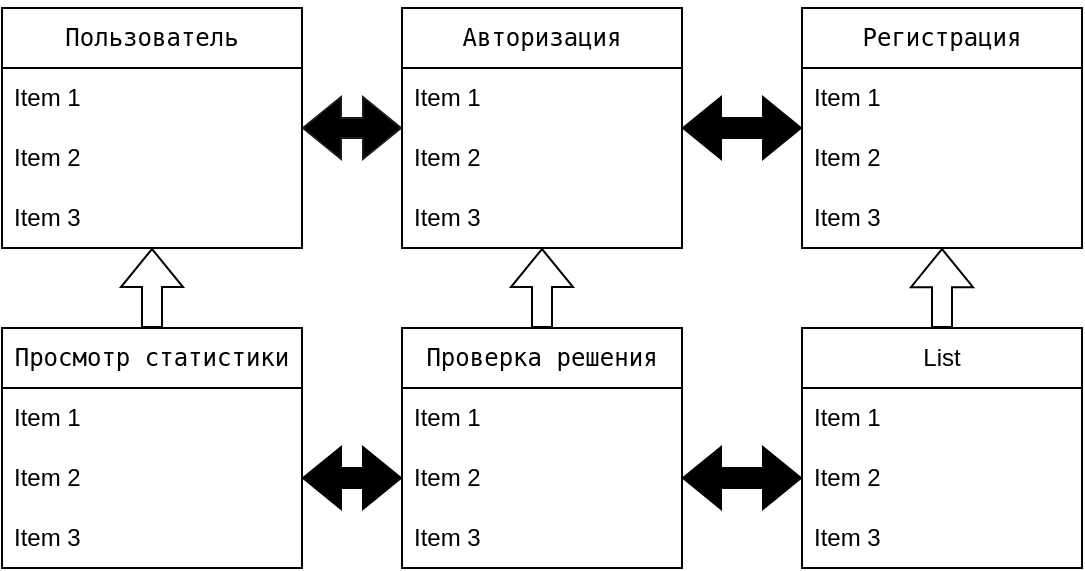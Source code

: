 <mxfile version="26.0.14">
  <diagram name="Страница — 1" id="rIf_CN8foeOAUnAc3CgB">
    <mxGraphModel dx="1194" dy="793" grid="1" gridSize="10" guides="1" tooltips="1" connect="1" arrows="1" fold="1" page="1" pageScale="1" pageWidth="827" pageHeight="1169" math="0" shadow="0">
      <root>
        <mxCell id="0" />
        <mxCell id="1" parent="0" />
        <mxCell id="bqQRxdBusR6Sodr38Yfm-1" value="&lt;pre&gt;Пользователь&lt;/pre&gt;" style="swimlane;fontStyle=0;childLayout=stackLayout;horizontal=1;startSize=30;horizontalStack=0;resizeParent=1;resizeParentMax=0;resizeLast=0;collapsible=1;marginBottom=0;whiteSpace=wrap;html=1;" vertex="1" parent="1">
          <mxGeometry x="40" y="160" width="150" height="120" as="geometry" />
        </mxCell>
        <mxCell id="bqQRxdBusR6Sodr38Yfm-2" value="Item 1" style="text;strokeColor=none;fillColor=none;align=left;verticalAlign=middle;spacingLeft=4;spacingRight=4;overflow=hidden;points=[[0,0.5],[1,0.5]];portConstraint=eastwest;rotatable=0;whiteSpace=wrap;html=1;" vertex="1" parent="bqQRxdBusR6Sodr38Yfm-1">
          <mxGeometry y="30" width="150" height="30" as="geometry" />
        </mxCell>
        <mxCell id="bqQRxdBusR6Sodr38Yfm-3" value="Item 2" style="text;strokeColor=none;fillColor=none;align=left;verticalAlign=middle;spacingLeft=4;spacingRight=4;overflow=hidden;points=[[0,0.5],[1,0.5]];portConstraint=eastwest;rotatable=0;whiteSpace=wrap;html=1;" vertex="1" parent="bqQRxdBusR6Sodr38Yfm-1">
          <mxGeometry y="60" width="150" height="30" as="geometry" />
        </mxCell>
        <mxCell id="bqQRxdBusR6Sodr38Yfm-4" value="Item 3" style="text;strokeColor=none;fillColor=none;align=left;verticalAlign=middle;spacingLeft=4;spacingRight=4;overflow=hidden;points=[[0,0.5],[1,0.5]];portConstraint=eastwest;rotatable=0;whiteSpace=wrap;html=1;" vertex="1" parent="bqQRxdBusR6Sodr38Yfm-1">
          <mxGeometry y="90" width="150" height="30" as="geometry" />
        </mxCell>
        <mxCell id="bqQRxdBusR6Sodr38Yfm-6" value="&lt;pre&gt;Авторизация&lt;/pre&gt;" style="swimlane;fontStyle=0;childLayout=stackLayout;horizontal=1;startSize=30;horizontalStack=0;resizeParent=1;resizeParentMax=0;resizeLast=0;collapsible=1;marginBottom=0;whiteSpace=wrap;html=1;" vertex="1" parent="1">
          <mxGeometry x="240" y="160" width="140" height="120" as="geometry" />
        </mxCell>
        <mxCell id="bqQRxdBusR6Sodr38Yfm-7" value="Item 1" style="text;strokeColor=none;fillColor=none;align=left;verticalAlign=middle;spacingLeft=4;spacingRight=4;overflow=hidden;points=[[0,0.5],[1,0.5]];portConstraint=eastwest;rotatable=0;whiteSpace=wrap;html=1;" vertex="1" parent="bqQRxdBusR6Sodr38Yfm-6">
          <mxGeometry y="30" width="140" height="30" as="geometry" />
        </mxCell>
        <mxCell id="bqQRxdBusR6Sodr38Yfm-8" value="Item 2" style="text;strokeColor=none;fillColor=none;align=left;verticalAlign=middle;spacingLeft=4;spacingRight=4;overflow=hidden;points=[[0,0.5],[1,0.5]];portConstraint=eastwest;rotatable=0;whiteSpace=wrap;html=1;" vertex="1" parent="bqQRxdBusR6Sodr38Yfm-6">
          <mxGeometry y="60" width="140" height="30" as="geometry" />
        </mxCell>
        <mxCell id="bqQRxdBusR6Sodr38Yfm-9" value="Item 3" style="text;strokeColor=none;fillColor=none;align=left;verticalAlign=middle;spacingLeft=4;spacingRight=4;overflow=hidden;points=[[0,0.5],[1,0.5]];portConstraint=eastwest;rotatable=0;whiteSpace=wrap;html=1;" vertex="1" parent="bqQRxdBusR6Sodr38Yfm-6">
          <mxGeometry y="90" width="140" height="30" as="geometry" />
        </mxCell>
        <mxCell id="bqQRxdBusR6Sodr38Yfm-10" value="&lt;pre&gt;Регистрация&lt;/pre&gt;" style="swimlane;fontStyle=0;childLayout=stackLayout;horizontal=1;startSize=30;horizontalStack=0;resizeParent=1;resizeParentMax=0;resizeLast=0;collapsible=1;marginBottom=0;whiteSpace=wrap;html=1;" vertex="1" parent="1">
          <mxGeometry x="440" y="160" width="140" height="120" as="geometry" />
        </mxCell>
        <mxCell id="bqQRxdBusR6Sodr38Yfm-11" value="Item 1" style="text;strokeColor=none;fillColor=none;align=left;verticalAlign=middle;spacingLeft=4;spacingRight=4;overflow=hidden;points=[[0,0.5],[1,0.5]];portConstraint=eastwest;rotatable=0;whiteSpace=wrap;html=1;" vertex="1" parent="bqQRxdBusR6Sodr38Yfm-10">
          <mxGeometry y="30" width="140" height="30" as="geometry" />
        </mxCell>
        <mxCell id="bqQRxdBusR6Sodr38Yfm-12" value="Item 2" style="text;strokeColor=none;fillColor=none;align=left;verticalAlign=middle;spacingLeft=4;spacingRight=4;overflow=hidden;points=[[0,0.5],[1,0.5]];portConstraint=eastwest;rotatable=0;whiteSpace=wrap;html=1;" vertex="1" parent="bqQRxdBusR6Sodr38Yfm-10">
          <mxGeometry y="60" width="140" height="30" as="geometry" />
        </mxCell>
        <mxCell id="bqQRxdBusR6Sodr38Yfm-13" value="Item 3" style="text;strokeColor=none;fillColor=none;align=left;verticalAlign=middle;spacingLeft=4;spacingRight=4;overflow=hidden;points=[[0,0.5],[1,0.5]];portConstraint=eastwest;rotatable=0;whiteSpace=wrap;html=1;" vertex="1" parent="bqQRxdBusR6Sodr38Yfm-10">
          <mxGeometry y="90" width="140" height="30" as="geometry" />
        </mxCell>
        <mxCell id="bqQRxdBusR6Sodr38Yfm-14" value="&lt;pre&gt;Просмотр статистики&lt;/pre&gt;" style="swimlane;fontStyle=0;childLayout=stackLayout;horizontal=1;startSize=30;horizontalStack=0;resizeParent=1;resizeParentMax=0;resizeLast=0;collapsible=1;marginBottom=0;whiteSpace=wrap;html=1;" vertex="1" parent="1">
          <mxGeometry x="40" y="320" width="150" height="120" as="geometry" />
        </mxCell>
        <mxCell id="bqQRxdBusR6Sodr38Yfm-15" value="Item 1" style="text;strokeColor=none;fillColor=none;align=left;verticalAlign=middle;spacingLeft=4;spacingRight=4;overflow=hidden;points=[[0,0.5],[1,0.5]];portConstraint=eastwest;rotatable=0;whiteSpace=wrap;html=1;" vertex="1" parent="bqQRxdBusR6Sodr38Yfm-14">
          <mxGeometry y="30" width="150" height="30" as="geometry" />
        </mxCell>
        <mxCell id="bqQRxdBusR6Sodr38Yfm-16" value="Item 2" style="text;strokeColor=none;fillColor=none;align=left;verticalAlign=middle;spacingLeft=4;spacingRight=4;overflow=hidden;points=[[0,0.5],[1,0.5]];portConstraint=eastwest;rotatable=0;whiteSpace=wrap;html=1;" vertex="1" parent="bqQRxdBusR6Sodr38Yfm-14">
          <mxGeometry y="60" width="150" height="30" as="geometry" />
        </mxCell>
        <mxCell id="bqQRxdBusR6Sodr38Yfm-17" value="Item 3" style="text;strokeColor=none;fillColor=none;align=left;verticalAlign=middle;spacingLeft=4;spacingRight=4;overflow=hidden;points=[[0,0.5],[1,0.5]];portConstraint=eastwest;rotatable=0;whiteSpace=wrap;html=1;" vertex="1" parent="bqQRxdBusR6Sodr38Yfm-14">
          <mxGeometry y="90" width="150" height="30" as="geometry" />
        </mxCell>
        <mxCell id="bqQRxdBusR6Sodr38Yfm-18" value="&lt;pre&gt;Проверка решения&lt;/pre&gt;" style="swimlane;fontStyle=0;childLayout=stackLayout;horizontal=1;startSize=30;horizontalStack=0;resizeParent=1;resizeParentMax=0;resizeLast=0;collapsible=1;marginBottom=0;whiteSpace=wrap;html=1;" vertex="1" parent="1">
          <mxGeometry x="240" y="320" width="140" height="120" as="geometry" />
        </mxCell>
        <mxCell id="bqQRxdBusR6Sodr38Yfm-19" value="Item 1" style="text;strokeColor=none;fillColor=none;align=left;verticalAlign=middle;spacingLeft=4;spacingRight=4;overflow=hidden;points=[[0,0.5],[1,0.5]];portConstraint=eastwest;rotatable=0;whiteSpace=wrap;html=1;" vertex="1" parent="bqQRxdBusR6Sodr38Yfm-18">
          <mxGeometry y="30" width="140" height="30" as="geometry" />
        </mxCell>
        <mxCell id="bqQRxdBusR6Sodr38Yfm-20" value="Item 2" style="text;strokeColor=none;fillColor=none;align=left;verticalAlign=middle;spacingLeft=4;spacingRight=4;overflow=hidden;points=[[0,0.5],[1,0.5]];portConstraint=eastwest;rotatable=0;whiteSpace=wrap;html=1;" vertex="1" parent="bqQRxdBusR6Sodr38Yfm-18">
          <mxGeometry y="60" width="140" height="30" as="geometry" />
        </mxCell>
        <mxCell id="bqQRxdBusR6Sodr38Yfm-21" value="Item 3" style="text;strokeColor=none;fillColor=none;align=left;verticalAlign=middle;spacingLeft=4;spacingRight=4;overflow=hidden;points=[[0,0.5],[1,0.5]];portConstraint=eastwest;rotatable=0;whiteSpace=wrap;html=1;" vertex="1" parent="bqQRxdBusR6Sodr38Yfm-18">
          <mxGeometry y="90" width="140" height="30" as="geometry" />
        </mxCell>
        <mxCell id="bqQRxdBusR6Sodr38Yfm-22" value="List" style="swimlane;fontStyle=0;childLayout=stackLayout;horizontal=1;startSize=30;horizontalStack=0;resizeParent=1;resizeParentMax=0;resizeLast=0;collapsible=1;marginBottom=0;whiteSpace=wrap;html=1;" vertex="1" parent="1">
          <mxGeometry x="440" y="320" width="140" height="120" as="geometry" />
        </mxCell>
        <mxCell id="bqQRxdBusR6Sodr38Yfm-23" value="Item 1" style="text;strokeColor=none;fillColor=none;align=left;verticalAlign=middle;spacingLeft=4;spacingRight=4;overflow=hidden;points=[[0,0.5],[1,0.5]];portConstraint=eastwest;rotatable=0;whiteSpace=wrap;html=1;" vertex="1" parent="bqQRxdBusR6Sodr38Yfm-22">
          <mxGeometry y="30" width="140" height="30" as="geometry" />
        </mxCell>
        <mxCell id="bqQRxdBusR6Sodr38Yfm-24" value="Item 2" style="text;strokeColor=none;fillColor=none;align=left;verticalAlign=middle;spacingLeft=4;spacingRight=4;overflow=hidden;points=[[0,0.5],[1,0.5]];portConstraint=eastwest;rotatable=0;whiteSpace=wrap;html=1;" vertex="1" parent="bqQRxdBusR6Sodr38Yfm-22">
          <mxGeometry y="60" width="140" height="30" as="geometry" />
        </mxCell>
        <mxCell id="bqQRxdBusR6Sodr38Yfm-25" value="Item 3" style="text;strokeColor=none;fillColor=none;align=left;verticalAlign=middle;spacingLeft=4;spacingRight=4;overflow=hidden;points=[[0,0.5],[1,0.5]];portConstraint=eastwest;rotatable=0;whiteSpace=wrap;html=1;" vertex="1" parent="bqQRxdBusR6Sodr38Yfm-22">
          <mxGeometry y="90" width="140" height="30" as="geometry" />
        </mxCell>
        <mxCell id="bqQRxdBusR6Sodr38Yfm-29" value="" style="shape=flexArrow;endArrow=classic;html=1;rounded=0;width=10;endSize=6.03;entryX=0.5;entryY=1;entryDx=0;entryDy=0;" edge="1" parent="1" source="bqQRxdBusR6Sodr38Yfm-22" target="bqQRxdBusR6Sodr38Yfm-10">
          <mxGeometry width="50" height="50" relative="1" as="geometry">
            <mxPoint x="390" y="430" as="sourcePoint" />
            <mxPoint x="440" y="380" as="targetPoint" />
          </mxGeometry>
        </mxCell>
        <mxCell id="bqQRxdBusR6Sodr38Yfm-31" value="" style="shape=flexArrow;endArrow=classic;html=1;rounded=0;entryX=0.5;entryY=1;entryDx=0;entryDy=0;exitX=0.5;exitY=0;exitDx=0;exitDy=0;" edge="1" parent="1" source="bqQRxdBusR6Sodr38Yfm-18" target="bqQRxdBusR6Sodr38Yfm-6">
          <mxGeometry width="50" height="50" relative="1" as="geometry">
            <mxPoint x="390" y="430" as="sourcePoint" />
            <mxPoint x="440" y="380" as="targetPoint" />
          </mxGeometry>
        </mxCell>
        <mxCell id="bqQRxdBusR6Sodr38Yfm-32" value="" style="shape=flexArrow;endArrow=classic;html=1;rounded=0;entryX=0.5;entryY=1;entryDx=0;entryDy=0;" edge="1" parent="1" source="bqQRxdBusR6Sodr38Yfm-14" target="bqQRxdBusR6Sodr38Yfm-1">
          <mxGeometry width="50" height="50" relative="1" as="geometry">
            <mxPoint x="390" y="430" as="sourcePoint" />
            <mxPoint x="440" y="380" as="targetPoint" />
          </mxGeometry>
        </mxCell>
        <mxCell id="bqQRxdBusR6Sodr38Yfm-33" value="" style="shape=flexArrow;endArrow=classic;startArrow=classic;html=1;rounded=0;exitX=1;exitY=0.5;exitDx=0;exitDy=0;entryX=0;entryY=0.5;entryDx=0;entryDy=0;fillColor=light-dark(#000000,#EDEDED);" edge="1" parent="1" source="bqQRxdBusR6Sodr38Yfm-20" target="bqQRxdBusR6Sodr38Yfm-24">
          <mxGeometry width="100" height="100" relative="1" as="geometry">
            <mxPoint x="360" y="460" as="sourcePoint" />
            <mxPoint x="460" y="360" as="targetPoint" />
          </mxGeometry>
        </mxCell>
        <mxCell id="bqQRxdBusR6Sodr38Yfm-35" value="" style="shape=flexArrow;endArrow=classic;startArrow=classic;html=1;rounded=0;exitX=1;exitY=0.5;exitDx=0;exitDy=0;entryX=0;entryY=0.5;entryDx=0;entryDy=0;fillColor=#000000;" edge="1" parent="1" source="bqQRxdBusR6Sodr38Yfm-16" target="bqQRxdBusR6Sodr38Yfm-20">
          <mxGeometry width="100" height="100" relative="1" as="geometry">
            <mxPoint x="360" y="460" as="sourcePoint" />
            <mxPoint x="460" y="360" as="targetPoint" />
          </mxGeometry>
        </mxCell>
        <mxCell id="bqQRxdBusR6Sodr38Yfm-36" value="" style="shape=flexArrow;endArrow=classic;startArrow=classic;html=1;rounded=0;fillColor=#000000;fillStyle=auto;" edge="1" parent="1" source="bqQRxdBusR6Sodr38Yfm-6" target="bqQRxdBusR6Sodr38Yfm-10">
          <mxGeometry width="100" height="100" relative="1" as="geometry">
            <mxPoint x="390" y="242" as="sourcePoint" />
            <mxPoint x="460" y="360" as="targetPoint" />
          </mxGeometry>
        </mxCell>
        <mxCell id="bqQRxdBusR6Sodr38Yfm-37" value="" style="shape=flexArrow;endArrow=classic;startArrow=classic;html=1;rounded=0;strokeColor=#191919;fillColor=light-dark(#000000, #ededed);" edge="1" parent="1" source="bqQRxdBusR6Sodr38Yfm-1" target="bqQRxdBusR6Sodr38Yfm-6">
          <mxGeometry width="100" height="100" relative="1" as="geometry">
            <mxPoint x="360" y="460" as="sourcePoint" />
            <mxPoint x="460" y="360" as="targetPoint" />
          </mxGeometry>
        </mxCell>
      </root>
    </mxGraphModel>
  </diagram>
</mxfile>
